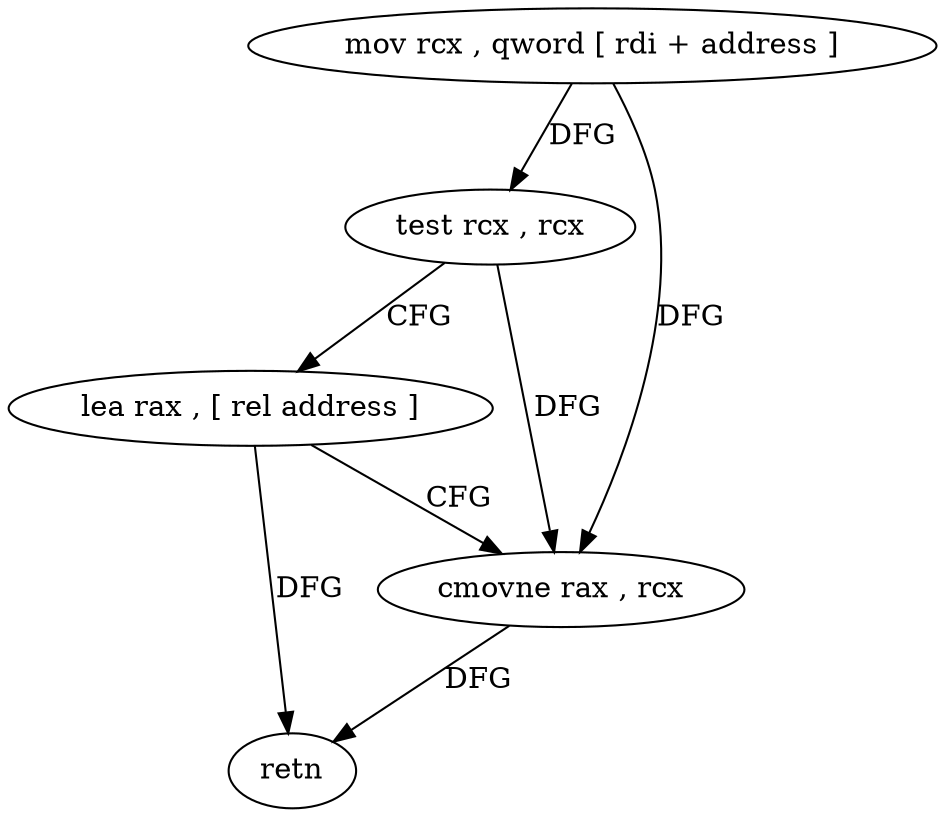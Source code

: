 digraph "func" {
"80464" [label = "mov rcx , qword [ rdi + address ]" ]
"80468" [label = "test rcx , rcx" ]
"80471" [label = "lea rax , [ rel address ]" ]
"80478" [label = "cmovne rax , rcx" ]
"80482" [label = "retn" ]
"80464" -> "80468" [ label = "DFG" ]
"80464" -> "80478" [ label = "DFG" ]
"80468" -> "80471" [ label = "CFG" ]
"80468" -> "80478" [ label = "DFG" ]
"80471" -> "80478" [ label = "CFG" ]
"80471" -> "80482" [ label = "DFG" ]
"80478" -> "80482" [ label = "DFG" ]
}
